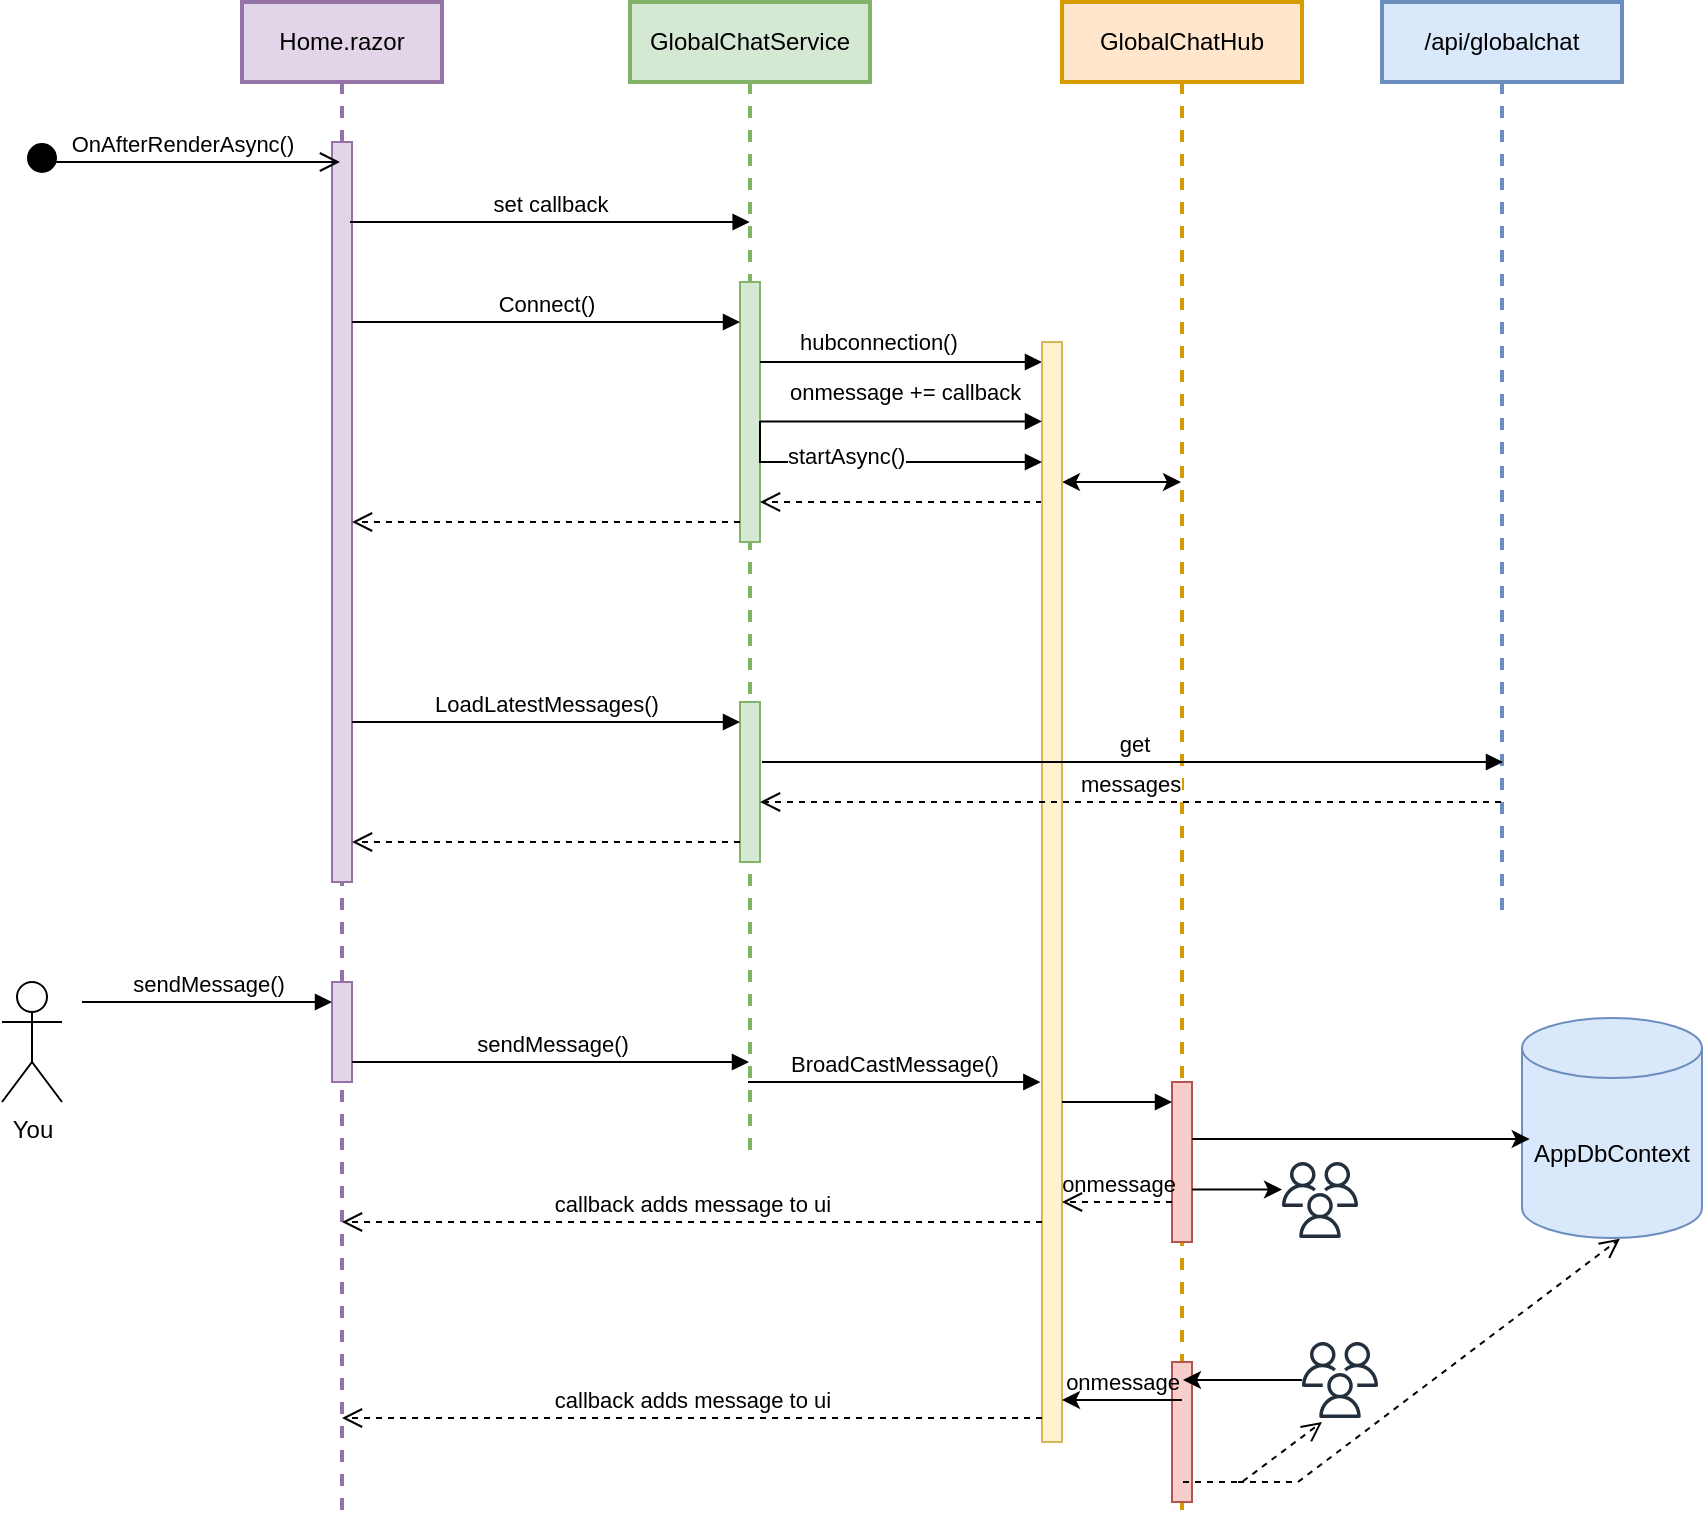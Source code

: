 <mxfile version="27.0.4">
  <diagram name="Seite-1" id="40d2zj_hic7THKUdpV59">
    <mxGraphModel dx="1426" dy="791" grid="1" gridSize="10" guides="1" tooltips="1" connect="1" arrows="1" fold="1" page="1" pageScale="1" pageWidth="827" pageHeight="1169" math="0" shadow="0">
      <root>
        <mxCell id="0" />
        <mxCell id="1" parent="0" />
        <mxCell id="ntfBUJS46pO4bsrbWIn4-1" value="Home.razor" style="shape=umlLifeline;perimeter=lifelinePerimeter;whiteSpace=wrap;html=1;container=1;dropTarget=0;collapsible=0;recursiveResize=0;outlineConnect=0;portConstraint=eastwest;newEdgeStyle={&quot;curved&quot;:0,&quot;rounded&quot;:0};fillColor=#e1d5e7;strokeColor=#9673a6;strokeWidth=2;" vertex="1" parent="1">
          <mxGeometry x="160" y="160" width="100" height="760" as="geometry" />
        </mxCell>
        <mxCell id="ntfBUJS46pO4bsrbWIn4-3" value="" style="html=1;points=[[0,0,0,0,5],[0,1,0,0,-5],[1,0,0,0,5],[1,1,0,0,-5]];perimeter=orthogonalPerimeter;outlineConnect=0;targetShapes=umlLifeline;portConstraint=eastwest;newEdgeStyle={&quot;curved&quot;:0,&quot;rounded&quot;:0};fillColor=#e1d5e7;strokeColor=#9673a6;" vertex="1" parent="ntfBUJS46pO4bsrbWIn4-1">
          <mxGeometry x="45" y="70" width="10" height="370" as="geometry" />
        </mxCell>
        <mxCell id="ntfBUJS46pO4bsrbWIn4-39" value="" style="html=1;points=[[0,0,0,0,5],[0,1,0,0,-5],[1,0,0,0,5],[1,1,0,0,-5]];perimeter=orthogonalPerimeter;outlineConnect=0;targetShapes=umlLifeline;portConstraint=eastwest;newEdgeStyle={&quot;curved&quot;:0,&quot;rounded&quot;:0};fillColor=#e1d5e7;strokeColor=#9673a6;" vertex="1" parent="ntfBUJS46pO4bsrbWIn4-1">
          <mxGeometry x="45" y="490" width="10" height="50" as="geometry" />
        </mxCell>
        <mxCell id="ntfBUJS46pO4bsrbWIn4-2" value="OnAfterRenderAsync()" style="html=1;verticalAlign=bottom;startArrow=circle;startFill=1;endArrow=open;startSize=6;endSize=8;curved=0;rounded=0;" edge="1" parent="1" target="ntfBUJS46pO4bsrbWIn4-1">
          <mxGeometry width="80" relative="1" as="geometry">
            <mxPoint x="60" y="230" as="sourcePoint" />
            <mxPoint x="140" y="270" as="targetPoint" />
            <Array as="points">
              <mxPoint x="60" y="240" />
              <mxPoint x="100" y="240" />
            </Array>
          </mxGeometry>
        </mxCell>
        <mxCell id="ntfBUJS46pO4bsrbWIn4-4" value="GlobalChatService" style="shape=umlLifeline;perimeter=lifelinePerimeter;whiteSpace=wrap;html=1;container=1;dropTarget=0;collapsible=0;recursiveResize=0;outlineConnect=0;portConstraint=eastwest;newEdgeStyle={&quot;curved&quot;:0,&quot;rounded&quot;:0};fillColor=#d5e8d4;strokeColor=#82b366;strokeWidth=2;" vertex="1" parent="1">
          <mxGeometry x="354" y="160" width="120" height="580" as="geometry" />
        </mxCell>
        <mxCell id="ntfBUJS46pO4bsrbWIn4-7" value="" style="html=1;points=[[0,0,0,0,5],[0,1,0,0,-5],[1,0,0,0,5],[1,1,0,0,-5]];perimeter=orthogonalPerimeter;outlineConnect=0;targetShapes=umlLifeline;portConstraint=eastwest;newEdgeStyle={&quot;curved&quot;:0,&quot;rounded&quot;:0};fillColor=#d5e8d4;strokeColor=#82b366;" vertex="1" parent="ntfBUJS46pO4bsrbWIn4-4">
          <mxGeometry x="55" y="140" width="10" height="130" as="geometry" />
        </mxCell>
        <mxCell id="ntfBUJS46pO4bsrbWIn4-16" value="hubconnection()" style="html=1;align=left;spacingLeft=2;endArrow=block;rounded=0;edgeStyle=orthogonalEdgeStyle;curved=0;rounded=0;" edge="1" target="ntfBUJS46pO4bsrbWIn4-15" parent="ntfBUJS46pO4bsrbWIn4-4">
          <mxGeometry x="-0.782" y="10" relative="1" as="geometry">
            <mxPoint x="65" y="180" as="sourcePoint" />
            <Array as="points">
              <mxPoint x="156" y="180" />
              <mxPoint x="156" y="180" />
            </Array>
            <mxPoint as="offset" />
          </mxGeometry>
        </mxCell>
        <mxCell id="ntfBUJS46pO4bsrbWIn4-27" value="" style="html=1;points=[[0,0,0,0,5],[0,1,0,0,-5],[1,0,0,0,5],[1,1,0,0,-5]];perimeter=orthogonalPerimeter;outlineConnect=0;targetShapes=umlLifeline;portConstraint=eastwest;newEdgeStyle={&quot;curved&quot;:0,&quot;rounded&quot;:0};fillColor=#d5e8d4;strokeColor=#82b366;" vertex="1" parent="ntfBUJS46pO4bsrbWIn4-4">
          <mxGeometry x="55" y="350" width="10" height="80" as="geometry" />
        </mxCell>
        <mxCell id="ntfBUJS46pO4bsrbWIn4-6" value="set callback" style="html=1;verticalAlign=bottom;endArrow=block;curved=0;rounded=0;" edge="1" parent="1">
          <mxGeometry width="80" relative="1" as="geometry">
            <mxPoint x="213.997" y="270" as="sourcePoint" />
            <mxPoint x="413.83" y="270" as="targetPoint" />
          </mxGeometry>
        </mxCell>
        <mxCell id="ntfBUJS46pO4bsrbWIn4-8" value="Connect()" style="html=1;verticalAlign=bottom;endArrow=block;curved=0;rounded=0;" edge="1" parent="1">
          <mxGeometry width="80" relative="1" as="geometry">
            <mxPoint x="215" y="320" as="sourcePoint" />
            <mxPoint x="409" y="320" as="targetPoint" />
          </mxGeometry>
        </mxCell>
        <mxCell id="ntfBUJS46pO4bsrbWIn4-9" value="GlobalChatHub" style="shape=umlLifeline;perimeter=lifelinePerimeter;whiteSpace=wrap;html=1;container=1;dropTarget=0;collapsible=0;recursiveResize=0;outlineConnect=0;portConstraint=eastwest;newEdgeStyle={&quot;curved&quot;:0,&quot;rounded&quot;:0};fillColor=#ffe6cc;strokeColor=#d79b00;strokeWidth=2;" vertex="1" parent="1">
          <mxGeometry x="570" y="160" width="120" height="760" as="geometry" />
        </mxCell>
        <mxCell id="ntfBUJS46pO4bsrbWIn4-44" value="" style="html=1;points=[[0,0,0,0,5],[0,1,0,0,-5],[1,0,0,0,5],[1,1,0,0,-5]];perimeter=orthogonalPerimeter;outlineConnect=0;targetShapes=umlLifeline;portConstraint=eastwest;newEdgeStyle={&quot;curved&quot;:0,&quot;rounded&quot;:0};fillColor=#f8cecc;strokeColor=#b85450;" vertex="1" parent="ntfBUJS46pO4bsrbWIn4-9">
          <mxGeometry x="55" y="540" width="10" height="80" as="geometry" />
        </mxCell>
        <mxCell id="ntfBUJS46pO4bsrbWIn4-60" value="" style="html=1;points=[[0,0,0,0,5],[0,1,0,0,-5],[1,0,0,0,5],[1,1,0,0,-5]];perimeter=orthogonalPerimeter;outlineConnect=0;targetShapes=umlLifeline;portConstraint=eastwest;newEdgeStyle={&quot;curved&quot;:0,&quot;rounded&quot;:0};fillColor=#f8cecc;strokeColor=#b85450;" vertex="1" parent="ntfBUJS46pO4bsrbWIn4-9">
          <mxGeometry x="55" y="680" width="10" height="70" as="geometry" />
        </mxCell>
        <mxCell id="ntfBUJS46pO4bsrbWIn4-21" value="" style="endArrow=classic;startArrow=classic;html=1;rounded=0;exitX=1;exitY=0.158;exitDx=0;exitDy=0;exitPerimeter=0;" edge="1" parent="1">
          <mxGeometry width="50" height="50" relative="1" as="geometry">
            <mxPoint x="570" y="400.04" as="sourcePoint" />
            <mxPoint x="629.5" y="400" as="targetPoint" />
            <Array as="points">
              <mxPoint x="610" y="400" />
            </Array>
          </mxGeometry>
        </mxCell>
        <mxCell id="ntfBUJS46pO4bsrbWIn4-17" value="" style="html=1;verticalAlign=bottom;endArrow=open;dashed=1;endSize=8;curved=0;rounded=0;" edge="1" parent="1" source="ntfBUJS46pO4bsrbWIn4-15">
          <mxGeometry relative="1" as="geometry">
            <mxPoint x="520" y="410.0" as="sourcePoint" />
            <mxPoint x="419" y="410" as="targetPoint" />
            <Array as="points">
              <mxPoint x="460" y="410" />
              <mxPoint x="440" y="410" />
            </Array>
          </mxGeometry>
        </mxCell>
        <mxCell id="ntfBUJS46pO4bsrbWIn4-15" value="" style="html=1;points=[[0,0,0,0,5],[0,1,0,0,-5],[1,0,0,0,5],[1,1,0,0,-5]];perimeter=orthogonalPerimeter;outlineConnect=0;targetShapes=umlLifeline;portConstraint=eastwest;newEdgeStyle={&quot;curved&quot;:0,&quot;rounded&quot;:0};fillColor=#fff2cc;strokeColor=#d6b656;" vertex="1" parent="1">
          <mxGeometry x="560" y="330" width="10" height="550" as="geometry" />
        </mxCell>
        <mxCell id="ntfBUJS46pO4bsrbWIn4-23" value="startAsync()" style="html=1;align=left;spacingLeft=2;endArrow=block;rounded=0;edgeStyle=orthogonalEdgeStyle;curved=0;rounded=0;" edge="1" parent="1" target="ntfBUJS46pO4bsrbWIn4-15">
          <mxGeometry x="-0.782" y="10" relative="1" as="geometry">
            <mxPoint x="419" y="369.5" as="sourcePoint" />
            <Array as="points">
              <mxPoint x="419" y="390" />
            </Array>
            <mxPoint x="530" y="369.5" as="targetPoint" />
            <mxPoint as="offset" />
          </mxGeometry>
        </mxCell>
        <mxCell id="ntfBUJS46pO4bsrbWIn4-24" value="" style="html=1;verticalAlign=bottom;endArrow=open;dashed=1;endSize=8;curved=0;rounded=0;" edge="1" parent="1">
          <mxGeometry x="0.002" relative="1" as="geometry">
            <mxPoint x="409" y="420" as="sourcePoint" />
            <mxPoint x="215" y="420" as="targetPoint" />
            <mxPoint as="offset" />
          </mxGeometry>
        </mxCell>
        <mxCell id="ntfBUJS46pO4bsrbWIn4-25" value="LoadLatestMessages()" style="html=1;verticalAlign=bottom;endArrow=block;curved=0;rounded=0;" edge="1" parent="1" target="ntfBUJS46pO4bsrbWIn4-27">
          <mxGeometry width="80" relative="1" as="geometry">
            <mxPoint x="215" y="520" as="sourcePoint" />
            <mxPoint x="340" y="520" as="targetPoint" />
          </mxGeometry>
        </mxCell>
        <mxCell id="ntfBUJS46pO4bsrbWIn4-28" value="/api/globalchat" style="shape=umlLifeline;perimeter=lifelinePerimeter;whiteSpace=wrap;html=1;container=1;dropTarget=0;collapsible=0;recursiveResize=0;outlineConnect=0;portConstraint=eastwest;newEdgeStyle={&quot;curved&quot;:0,&quot;rounded&quot;:0};fillColor=#dae8fc;strokeColor=#6c8ebf;strokeWidth=2;" vertex="1" parent="1">
          <mxGeometry x="730" y="160" width="120" height="460" as="geometry" />
        </mxCell>
        <mxCell id="ntfBUJS46pO4bsrbWIn4-29" value="AppDbContext" style="shape=cylinder3;whiteSpace=wrap;html=1;boundedLbl=1;backgroundOutline=1;size=15;fillColor=#dae8fc;strokeColor=#6c8ebf;" vertex="1" parent="1">
          <mxGeometry x="800" y="668" width="90" height="110" as="geometry" />
        </mxCell>
        <mxCell id="ntfBUJS46pO4bsrbWIn4-31" value="messages" style="html=1;verticalAlign=bottom;endArrow=open;dashed=1;endSize=8;curved=0;rounded=0;" edge="1" parent="1">
          <mxGeometry relative="1" as="geometry">
            <mxPoint x="789.5" y="560" as="sourcePoint" />
            <mxPoint x="419" y="560" as="targetPoint" />
          </mxGeometry>
        </mxCell>
        <mxCell id="ntfBUJS46pO4bsrbWIn4-32" value="get" style="html=1;verticalAlign=bottom;endArrow=block;curved=0;rounded=0;" edge="1" parent="1">
          <mxGeometry width="80" relative="1" as="geometry">
            <mxPoint x="420" y="540" as="sourcePoint" />
            <mxPoint x="790.5" y="540" as="targetPoint" />
          </mxGeometry>
        </mxCell>
        <mxCell id="ntfBUJS46pO4bsrbWIn4-34" value="onmessage += callback" style="html=1;align=left;spacingLeft=2;endArrow=block;rounded=0;edgeStyle=orthogonalEdgeStyle;curved=0;rounded=0;" edge="1" parent="1">
          <mxGeometry x="-0.844" y="15" relative="1" as="geometry">
            <mxPoint x="419" y="369.72" as="sourcePoint" />
            <Array as="points">
              <mxPoint x="550" y="369.72" />
              <mxPoint x="550" y="369.72" />
            </Array>
            <mxPoint x="560" y="369.72" as="targetPoint" />
            <mxPoint as="offset" />
          </mxGeometry>
        </mxCell>
        <mxCell id="ntfBUJS46pO4bsrbWIn4-36" value="" style="html=1;verticalAlign=bottom;endArrow=open;dashed=1;endSize=8;curved=0;rounded=0;" edge="1" parent="1">
          <mxGeometry relative="1" as="geometry">
            <mxPoint x="409" y="580" as="sourcePoint" />
            <mxPoint x="215" y="580" as="targetPoint" />
          </mxGeometry>
        </mxCell>
        <mxCell id="ntfBUJS46pO4bsrbWIn4-38" value="sendMessage()" style="html=1;verticalAlign=bottom;endArrow=block;curved=0;rounded=0;" edge="1" parent="1" target="ntfBUJS46pO4bsrbWIn4-39">
          <mxGeometry width="80" relative="1" as="geometry">
            <mxPoint x="80" y="660" as="sourcePoint" />
            <mxPoint x="160" y="660" as="targetPoint" />
          </mxGeometry>
        </mxCell>
        <mxCell id="ntfBUJS46pO4bsrbWIn4-40" value="sendMessage()" style="html=1;verticalAlign=bottom;endArrow=block;curved=0;rounded=0;" edge="1" parent="1">
          <mxGeometry width="80" relative="1" as="geometry">
            <mxPoint x="215" y="690" as="sourcePoint" />
            <mxPoint x="413.5" y="690" as="targetPoint" />
          </mxGeometry>
        </mxCell>
        <mxCell id="ntfBUJS46pO4bsrbWIn4-41" value="BroadCastMessage()" style="html=1;verticalAlign=bottom;endArrow=block;curved=0;rounded=0;" edge="1" parent="1">
          <mxGeometry width="80" relative="1" as="geometry">
            <mxPoint x="413.0" y="700.0" as="sourcePoint" />
            <mxPoint x="559.19" y="700.0" as="targetPoint" />
          </mxGeometry>
        </mxCell>
        <mxCell id="ntfBUJS46pO4bsrbWIn4-45" value="" style="html=1;verticalAlign=bottom;endArrow=block;curved=0;rounded=0;" edge="1" parent="1">
          <mxGeometry width="80" relative="1" as="geometry">
            <mxPoint x="570" y="710" as="sourcePoint" />
            <mxPoint x="625" y="710" as="targetPoint" />
          </mxGeometry>
        </mxCell>
        <mxCell id="ntfBUJS46pO4bsrbWIn4-46" value="You" style="shape=umlActor;verticalLabelPosition=bottom;verticalAlign=top;html=1;outlineConnect=0;" vertex="1" parent="1">
          <mxGeometry x="40" y="650" width="30" height="60" as="geometry" />
        </mxCell>
        <mxCell id="ntfBUJS46pO4bsrbWIn4-47" value="" style="sketch=0;outlineConnect=0;fontColor=#232F3E;gradientColor=none;fillColor=#232F3D;strokeColor=none;dashed=0;verticalLabelPosition=bottom;verticalAlign=top;align=center;html=1;fontSize=12;fontStyle=0;aspect=fixed;pointerEvents=1;shape=mxgraph.aws4.users;" vertex="1" parent="1">
          <mxGeometry x="680" y="740" width="38" height="38" as="geometry" />
        </mxCell>
        <mxCell id="ntfBUJS46pO4bsrbWIn4-48" value="" style="endArrow=classic;html=1;rounded=0;" edge="1" parent="1" source="ntfBUJS46pO4bsrbWIn4-44" target="ntfBUJS46pO4bsrbWIn4-47">
          <mxGeometry width="50" height="50" relative="1" as="geometry">
            <mxPoint x="440" y="650" as="sourcePoint" />
            <mxPoint x="490" y="600" as="targetPoint" />
          </mxGeometry>
        </mxCell>
        <mxCell id="ntfBUJS46pO4bsrbWIn4-49" value="onmessage" style="html=1;verticalAlign=bottom;endArrow=open;dashed=1;endSize=8;curved=0;rounded=0;labelBackgroundColor=none;" edge="1" parent="1">
          <mxGeometry relative="1" as="geometry">
            <mxPoint x="625" y="760" as="sourcePoint" />
            <mxPoint x="570" y="760" as="targetPoint" />
          </mxGeometry>
        </mxCell>
        <mxCell id="ntfBUJS46pO4bsrbWIn4-50" value="callback adds message to ui" style="html=1;verticalAlign=bottom;endArrow=open;dashed=1;endSize=8;curved=0;rounded=0;" edge="1" parent="1">
          <mxGeometry relative="1" as="geometry">
            <mxPoint x="560" y="770" as="sourcePoint" />
            <mxPoint x="210" y="770" as="targetPoint" />
          </mxGeometry>
        </mxCell>
        <mxCell id="ntfBUJS46pO4bsrbWIn4-53" value="" style="endArrow=classic;html=1;rounded=0;entryX=0.043;entryY=0.55;entryDx=0;entryDy=0;entryPerimeter=0;" edge="1" parent="1" source="ntfBUJS46pO4bsrbWIn4-44" target="ntfBUJS46pO4bsrbWIn4-29">
          <mxGeometry width="50" height="50" relative="1" as="geometry">
            <mxPoint x="440" y="610" as="sourcePoint" />
            <mxPoint x="789.5" y="610" as="targetPoint" />
          </mxGeometry>
        </mxCell>
        <mxCell id="ntfBUJS46pO4bsrbWIn4-54" value="" style="sketch=0;outlineConnect=0;fontColor=#232F3E;gradientColor=none;fillColor=#232F3D;strokeColor=none;dashed=0;verticalLabelPosition=bottom;verticalAlign=top;align=center;html=1;fontSize=12;fontStyle=0;aspect=fixed;pointerEvents=1;shape=mxgraph.aws4.users;" vertex="1" parent="1">
          <mxGeometry x="690" y="830" width="38" height="38" as="geometry" />
        </mxCell>
        <mxCell id="ntfBUJS46pO4bsrbWIn4-55" value="" style="endArrow=classic;html=1;rounded=0;" edge="1" parent="1" source="ntfBUJS46pO4bsrbWIn4-54" target="ntfBUJS46pO4bsrbWIn4-9">
          <mxGeometry width="50" height="50" relative="1" as="geometry">
            <mxPoint x="450" y="740" as="sourcePoint" />
            <mxPoint x="500" y="690" as="targetPoint" />
          </mxGeometry>
        </mxCell>
        <mxCell id="ntfBUJS46pO4bsrbWIn4-56" value="" style="html=1;verticalAlign=bottom;endArrow=open;dashed=1;endSize=8;curved=0;rounded=0;labelBackgroundColor=none;" edge="1" parent="1" source="ntfBUJS46pO4bsrbWIn4-9">
          <mxGeometry x="0.002" relative="1" as="geometry">
            <mxPoint x="640" y="868" as="sourcePoint" />
            <mxPoint x="700" y="870" as="targetPoint" />
            <Array as="points">
              <mxPoint x="660" y="900" />
            </Array>
            <mxPoint as="offset" />
          </mxGeometry>
        </mxCell>
        <mxCell id="ntfBUJS46pO4bsrbWIn4-57" value="&lt;span style=&quot;color: rgb(0, 0, 0); font-family: Helvetica; font-size: 11px; font-style: normal; font-variant-ligatures: normal; font-variant-caps: normal; font-weight: 400; letter-spacing: normal; orphans: 2; text-align: center; text-indent: 0px; text-transform: none; widows: 2; word-spacing: 0px; -webkit-text-stroke-width: 0px; white-space: nowrap; text-decoration-thickness: initial; text-decoration-style: initial; text-decoration-color: initial; float: none; display: inline !important;&quot;&gt;onmessage&lt;/span&gt;" style="endArrow=classic;html=1;rounded=0;labelBackgroundColor=none;" edge="1" parent="1">
          <mxGeometry y="-9" width="50" height="50" relative="1" as="geometry">
            <mxPoint x="630" y="859" as="sourcePoint" />
            <mxPoint x="570" y="859" as="targetPoint" />
            <mxPoint as="offset" />
          </mxGeometry>
        </mxCell>
        <mxCell id="ntfBUJS46pO4bsrbWIn4-58" value="callback adds message to ui" style="html=1;verticalAlign=bottom;endArrow=open;dashed=1;endSize=8;curved=0;rounded=0;" edge="1" parent="1">
          <mxGeometry relative="1" as="geometry">
            <mxPoint x="560" y="868" as="sourcePoint" />
            <mxPoint x="210" y="868" as="targetPoint" />
          </mxGeometry>
        </mxCell>
        <mxCell id="ntfBUJS46pO4bsrbWIn4-59" value="" style="html=1;verticalAlign=bottom;endArrow=open;dashed=1;endSize=8;curved=0;rounded=0;labelBackgroundColor=none;entryX=0.544;entryY=1.003;entryDx=0;entryDy=0;entryPerimeter=0;" edge="1" parent="1" target="ntfBUJS46pO4bsrbWIn4-29">
          <mxGeometry x="0.002" relative="1" as="geometry">
            <mxPoint x="658" y="900" as="sourcePoint" />
            <mxPoint x="728" y="870" as="targetPoint" />
            <Array as="points">
              <mxPoint x="688" y="900" />
            </Array>
            <mxPoint as="offset" />
          </mxGeometry>
        </mxCell>
      </root>
    </mxGraphModel>
  </diagram>
</mxfile>
